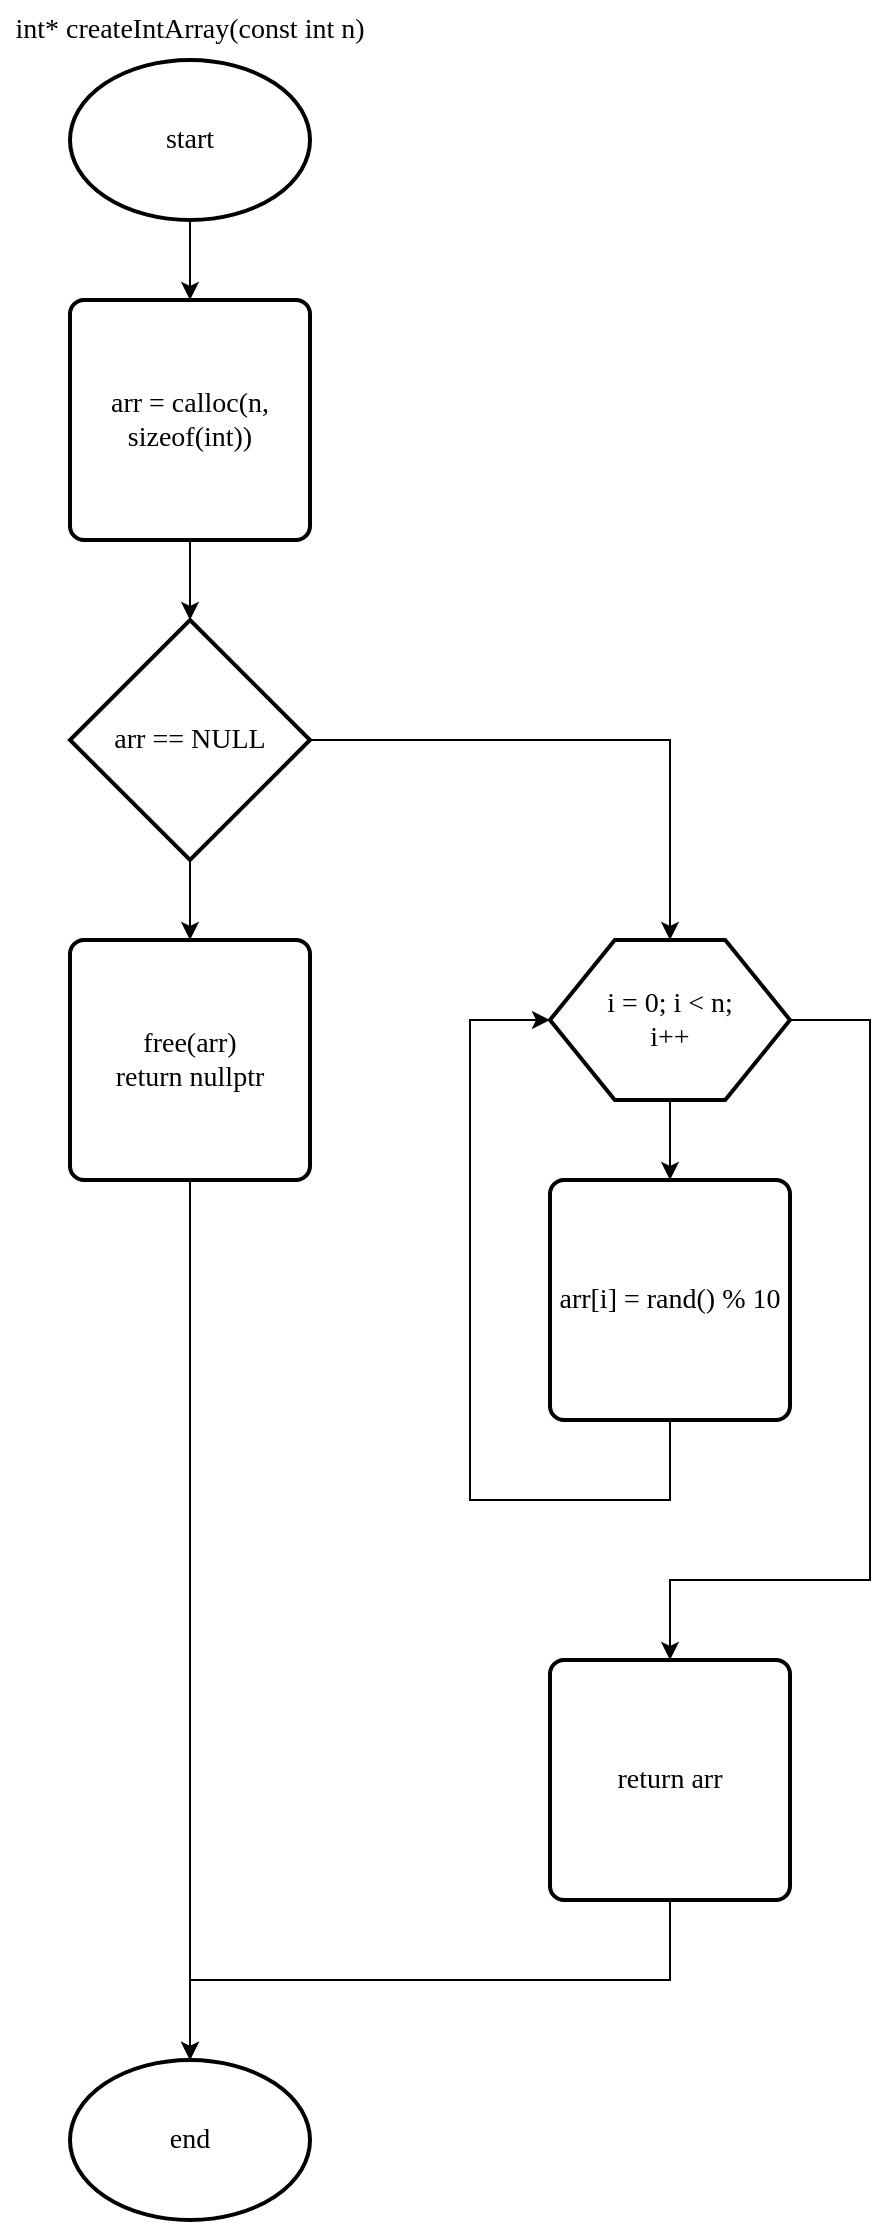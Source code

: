 <mxfile version="24.8.4">
  <diagram name="Страница — 1" id="ctf7hCThI7ifVCFrD-5f">
    <mxGraphModel dx="1106" dy="611" grid="1" gridSize="10" guides="1" tooltips="1" connect="1" arrows="1" fold="1" page="1" pageScale="1" pageWidth="827" pageHeight="1169" math="0" shadow="0">
      <root>
        <mxCell id="0" />
        <mxCell id="1" parent="0" />
        <mxCell id="4mJkHrHpWTqx8rz7CeoY-1" value="start" style="strokeWidth=2;html=1;shape=mxgraph.flowchart.start_1;whiteSpace=wrap;fontFamily=Times New Roman;fontSize=14;" parent="1" vertex="1">
          <mxGeometry x="40" y="40" width="120" height="80" as="geometry" />
        </mxCell>
        <mxCell id="4mJkHrHpWTqx8rz7CeoY-2" value="arr = calloc(n, sizeof(int))" style="rounded=1;whiteSpace=wrap;html=1;absoluteArcSize=1;arcSize=14;strokeWidth=2;fontFamily=Times New Roman;fontSize=14;" parent="1" vertex="1">
          <mxGeometry x="40" y="160" width="120" height="120" as="geometry" />
        </mxCell>
        <mxCell id="4mJkHrHpWTqx8rz7CeoY-3" value="arr == NULL" style="strokeWidth=2;html=1;shape=mxgraph.flowchart.decision;whiteSpace=wrap;fontFamily=Times New Roman;fontSize=14;" parent="1" vertex="1">
          <mxGeometry x="40" y="320" width="120" height="120" as="geometry" />
        </mxCell>
        <mxCell id="4mJkHrHpWTqx8rz7CeoY-4" value="free(arr)&lt;div style=&quot;font-size: 14px;&quot;&gt;return nullptr&lt;/div&gt;" style="rounded=1;whiteSpace=wrap;html=1;absoluteArcSize=1;arcSize=14;strokeWidth=2;fontFamily=Times New Roman;fontSize=14;" parent="1" vertex="1">
          <mxGeometry x="40" y="480" width="120" height="120" as="geometry" />
        </mxCell>
        <mxCell id="4mJkHrHpWTqx8rz7CeoY-5" value="" style="endArrow=classic;html=1;rounded=0;exitX=0.5;exitY=1;exitDx=0;exitDy=0;exitPerimeter=0;entryX=0.5;entryY=0;entryDx=0;entryDy=0;fontFamily=Times New Roman;fontSize=14;" parent="1" source="4mJkHrHpWTqx8rz7CeoY-1" target="4mJkHrHpWTqx8rz7CeoY-2" edge="1">
          <mxGeometry width="50" height="50" relative="1" as="geometry">
            <mxPoint x="390" y="320" as="sourcePoint" />
            <mxPoint x="440" y="270" as="targetPoint" />
          </mxGeometry>
        </mxCell>
        <mxCell id="4mJkHrHpWTqx8rz7CeoY-6" value="" style="endArrow=classic;html=1;rounded=0;exitX=0.5;exitY=1;exitDx=0;exitDy=0;entryX=0.5;entryY=0;entryDx=0;entryDy=0;entryPerimeter=0;fontFamily=Times New Roman;fontSize=14;" parent="1" source="4mJkHrHpWTqx8rz7CeoY-2" target="4mJkHrHpWTqx8rz7CeoY-3" edge="1">
          <mxGeometry width="50" height="50" relative="1" as="geometry">
            <mxPoint x="110" y="130" as="sourcePoint" />
            <mxPoint x="110" y="170" as="targetPoint" />
          </mxGeometry>
        </mxCell>
        <mxCell id="4mJkHrHpWTqx8rz7CeoY-7" value="" style="endArrow=classic;html=1;rounded=0;exitX=0.5;exitY=1;exitDx=0;exitDy=0;entryX=0.5;entryY=0;entryDx=0;entryDy=0;exitPerimeter=0;fontFamily=Times New Roman;fontSize=14;" parent="1" source="4mJkHrHpWTqx8rz7CeoY-3" target="4mJkHrHpWTqx8rz7CeoY-4" edge="1">
          <mxGeometry width="50" height="50" relative="1" as="geometry">
            <mxPoint x="110" y="290" as="sourcePoint" />
            <mxPoint x="110" y="330" as="targetPoint" />
          </mxGeometry>
        </mxCell>
        <mxCell id="4mJkHrHpWTqx8rz7CeoY-8" value="" style="verticalLabelPosition=bottom;verticalAlign=top;html=1;shape=hexagon;perimeter=hexagonPerimeter2;arcSize=6;size=0.27;strokeWidth=2;fontFamily=Times New Roman;fontSize=14;" parent="1" vertex="1">
          <mxGeometry x="280" y="480" width="120" height="80" as="geometry" />
        </mxCell>
        <mxCell id="4mJkHrHpWTqx8rz7CeoY-9" value="int* createIntArray(const int n)" style="text;html=1;align=center;verticalAlign=middle;whiteSpace=wrap;rounded=0;fontFamily=Times New Roman;fontSize=14;" parent="1" vertex="1">
          <mxGeometry x="5" y="10" width="190" height="30" as="geometry" />
        </mxCell>
        <mxCell id="4mJkHrHpWTqx8rz7CeoY-10" value="arr[i] = rand() % 10" style="rounded=1;whiteSpace=wrap;html=1;absoluteArcSize=1;arcSize=14;strokeWidth=2;fontFamily=Times New Roman;fontSize=14;" parent="1" vertex="1">
          <mxGeometry x="280" y="600" width="120" height="120" as="geometry" />
        </mxCell>
        <mxCell id="4mJkHrHpWTqx8rz7CeoY-11" value="" style="endArrow=classic;html=1;rounded=0;exitX=0.5;exitY=1;exitDx=0;exitDy=0;entryX=0.5;entryY=0;entryDx=0;entryDy=0;fontFamily=Times New Roman;fontSize=14;" parent="1" source="4mJkHrHpWTqx8rz7CeoY-8" target="4mJkHrHpWTqx8rz7CeoY-10" edge="1">
          <mxGeometry width="50" height="50" relative="1" as="geometry">
            <mxPoint x="370" y="480" as="sourcePoint" />
            <mxPoint x="420" y="430" as="targetPoint" />
          </mxGeometry>
        </mxCell>
        <mxCell id="4mJkHrHpWTqx8rz7CeoY-12" value="" style="endArrow=classic;html=1;rounded=0;exitX=0.5;exitY=1;exitDx=0;exitDy=0;entryX=0;entryY=0.5;entryDx=0;entryDy=0;fontFamily=Times New Roman;fontSize=14;" parent="1" source="4mJkHrHpWTqx8rz7CeoY-10" target="4mJkHrHpWTqx8rz7CeoY-8" edge="1">
          <mxGeometry width="50" height="50" relative="1" as="geometry">
            <mxPoint x="350" y="570" as="sourcePoint" />
            <mxPoint x="350" y="610" as="targetPoint" />
            <Array as="points">
              <mxPoint x="340" y="760" />
              <mxPoint x="240" y="760" />
              <mxPoint x="240" y="520" />
            </Array>
          </mxGeometry>
        </mxCell>
        <mxCell id="4mJkHrHpWTqx8rz7CeoY-13" value="" style="endArrow=classic;html=1;rounded=0;exitX=1;exitY=0.5;exitDx=0;exitDy=0;entryX=0.5;entryY=0;entryDx=0;entryDy=0;fontFamily=Times New Roman;fontSize=14;" parent="1" source="4mJkHrHpWTqx8rz7CeoY-8" target="4mJkHrHpWTqx8rz7CeoY-18" edge="1">
          <mxGeometry width="50" height="50" relative="1" as="geometry">
            <mxPoint x="350" y="570" as="sourcePoint" />
            <mxPoint x="340" y="800" as="targetPoint" />
            <Array as="points">
              <mxPoint x="440" y="520" />
              <mxPoint x="440" y="800" />
              <mxPoint x="340" y="800" />
            </Array>
          </mxGeometry>
        </mxCell>
        <mxCell id="4mJkHrHpWTqx8rz7CeoY-14" value="end" style="strokeWidth=2;html=1;shape=mxgraph.flowchart.start_1;whiteSpace=wrap;fontFamily=Times New Roman;fontSize=14;" parent="1" vertex="1">
          <mxGeometry x="40" y="1040" width="120" height="80" as="geometry" />
        </mxCell>
        <mxCell id="4mJkHrHpWTqx8rz7CeoY-15" value="" style="endArrow=classic;html=1;rounded=0;exitX=0.5;exitY=1;exitDx=0;exitDy=0;entryX=0.5;entryY=0;entryDx=0;entryDy=0;entryPerimeter=0;fontFamily=Times New Roman;fontSize=14;" parent="1" source="4mJkHrHpWTqx8rz7CeoY-4" target="4mJkHrHpWTqx8rz7CeoY-14" edge="1">
          <mxGeometry width="50" height="50" relative="1" as="geometry">
            <mxPoint x="110" y="450" as="sourcePoint" />
            <mxPoint x="110" y="490" as="targetPoint" />
          </mxGeometry>
        </mxCell>
        <mxCell id="4mJkHrHpWTqx8rz7CeoY-16" value="" style="endArrow=classic;html=1;rounded=0;exitX=1;exitY=0.5;exitDx=0;exitDy=0;entryX=0.5;entryY=0;entryDx=0;entryDy=0;exitPerimeter=0;fontFamily=Times New Roman;fontSize=14;" parent="1" source="4mJkHrHpWTqx8rz7CeoY-3" target="4mJkHrHpWTqx8rz7CeoY-8" edge="1">
          <mxGeometry width="50" height="50" relative="1" as="geometry">
            <mxPoint x="110" y="450" as="sourcePoint" />
            <mxPoint x="110" y="490" as="targetPoint" />
            <Array as="points">
              <mxPoint x="340" y="380" />
            </Array>
          </mxGeometry>
        </mxCell>
        <mxCell id="4mJkHrHpWTqx8rz7CeoY-17" value="i = 0; i &amp;lt; n;&lt;div style=&quot;font-size: 14px;&quot;&gt;i++&lt;/div&gt;" style="text;html=1;align=center;verticalAlign=middle;whiteSpace=wrap;rounded=0;fontFamily=Times New Roman;fontSize=14;" parent="1" vertex="1">
          <mxGeometry x="280" y="480" width="120" height="80" as="geometry" />
        </mxCell>
        <mxCell id="4mJkHrHpWTqx8rz7CeoY-18" value="return arr" style="rounded=1;whiteSpace=wrap;html=1;absoluteArcSize=1;arcSize=14;strokeWidth=2;fontFamily=Times New Roman;fontSize=14;" parent="1" vertex="1">
          <mxGeometry x="280" y="840" width="120" height="120" as="geometry" />
        </mxCell>
        <mxCell id="4mJkHrHpWTqx8rz7CeoY-19" value="" style="endArrow=classic;html=1;rounded=0;exitX=0.5;exitY=1;exitDx=0;exitDy=0;entryX=0.5;entryY=0;entryDx=0;entryDy=0;entryPerimeter=0;fontFamily=Times New Roman;fontSize=14;" parent="1" source="4mJkHrHpWTqx8rz7CeoY-18" target="4mJkHrHpWTqx8rz7CeoY-14" edge="1">
          <mxGeometry width="50" height="50" relative="1" as="geometry">
            <mxPoint x="110" y="450" as="sourcePoint" />
            <mxPoint x="110" y="490" as="targetPoint" />
            <Array as="points">
              <mxPoint x="340" y="1000" />
              <mxPoint x="100" y="1000" />
            </Array>
          </mxGeometry>
        </mxCell>
      </root>
    </mxGraphModel>
  </diagram>
</mxfile>
